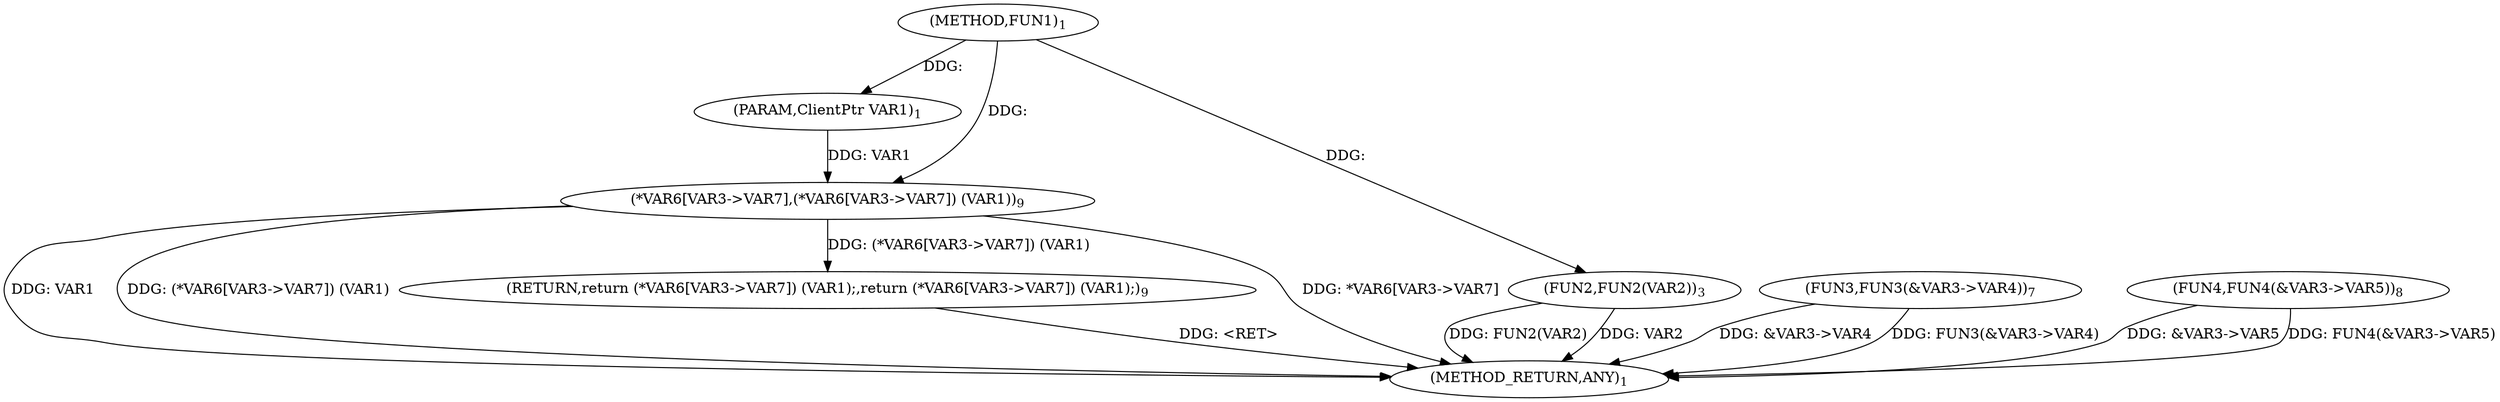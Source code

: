 digraph "FUN1" {  
"8" [label = <(METHOD,FUN1)<SUB>1</SUB>> ]
"32" [label = <(METHOD_RETURN,ANY)<SUB>1</SUB>> ]
"9" [label = <(PARAM,ClientPtr VAR1)<SUB>1</SUB>> ]
"11" [label = <(FUN2,FUN2(VAR2))<SUB>3</SUB>> ]
"13" [label = <(FUN3,FUN3(&amp;VAR3-&gt;VAR4))<SUB>7</SUB>> ]
"18" [label = <(FUN4,FUN4(&amp;VAR3-&gt;VAR5))<SUB>8</SUB>> ]
"23" [label = <(RETURN,return (*VAR6[VAR3-&gt;VAR7]) (VAR1);,return (*VAR6[VAR3-&gt;VAR7]) (VAR1);)<SUB>9</SUB>> ]
"24" [label = <(*VAR6[VAR3-&gt;VAR7],(*VAR6[VAR3-&gt;VAR7]) (VAR1))<SUB>9</SUB>> ]
  "23" -> "32"  [ label = "DDG: &lt;RET&gt;"] 
  "11" -> "32"  [ label = "DDG: FUN2(VAR2)"] 
  "13" -> "32"  [ label = "DDG: &amp;VAR3-&gt;VAR4"] 
  "13" -> "32"  [ label = "DDG: FUN3(&amp;VAR3-&gt;VAR4)"] 
  "18" -> "32"  [ label = "DDG: &amp;VAR3-&gt;VAR5"] 
  "18" -> "32"  [ label = "DDG: FUN4(&amp;VAR3-&gt;VAR5)"] 
  "24" -> "32"  [ label = "DDG: *VAR6[VAR3-&gt;VAR7]"] 
  "24" -> "32"  [ label = "DDG: VAR1"] 
  "24" -> "32"  [ label = "DDG: (*VAR6[VAR3-&gt;VAR7]) (VAR1)"] 
  "11" -> "32"  [ label = "DDG: VAR2"] 
  "8" -> "9"  [ label = "DDG: "] 
  "24" -> "23"  [ label = "DDG: (*VAR6[VAR3-&gt;VAR7]) (VAR1)"] 
  "8" -> "11"  [ label = "DDG: "] 
  "9" -> "24"  [ label = "DDG: VAR1"] 
  "8" -> "24"  [ label = "DDG: "] 
}
